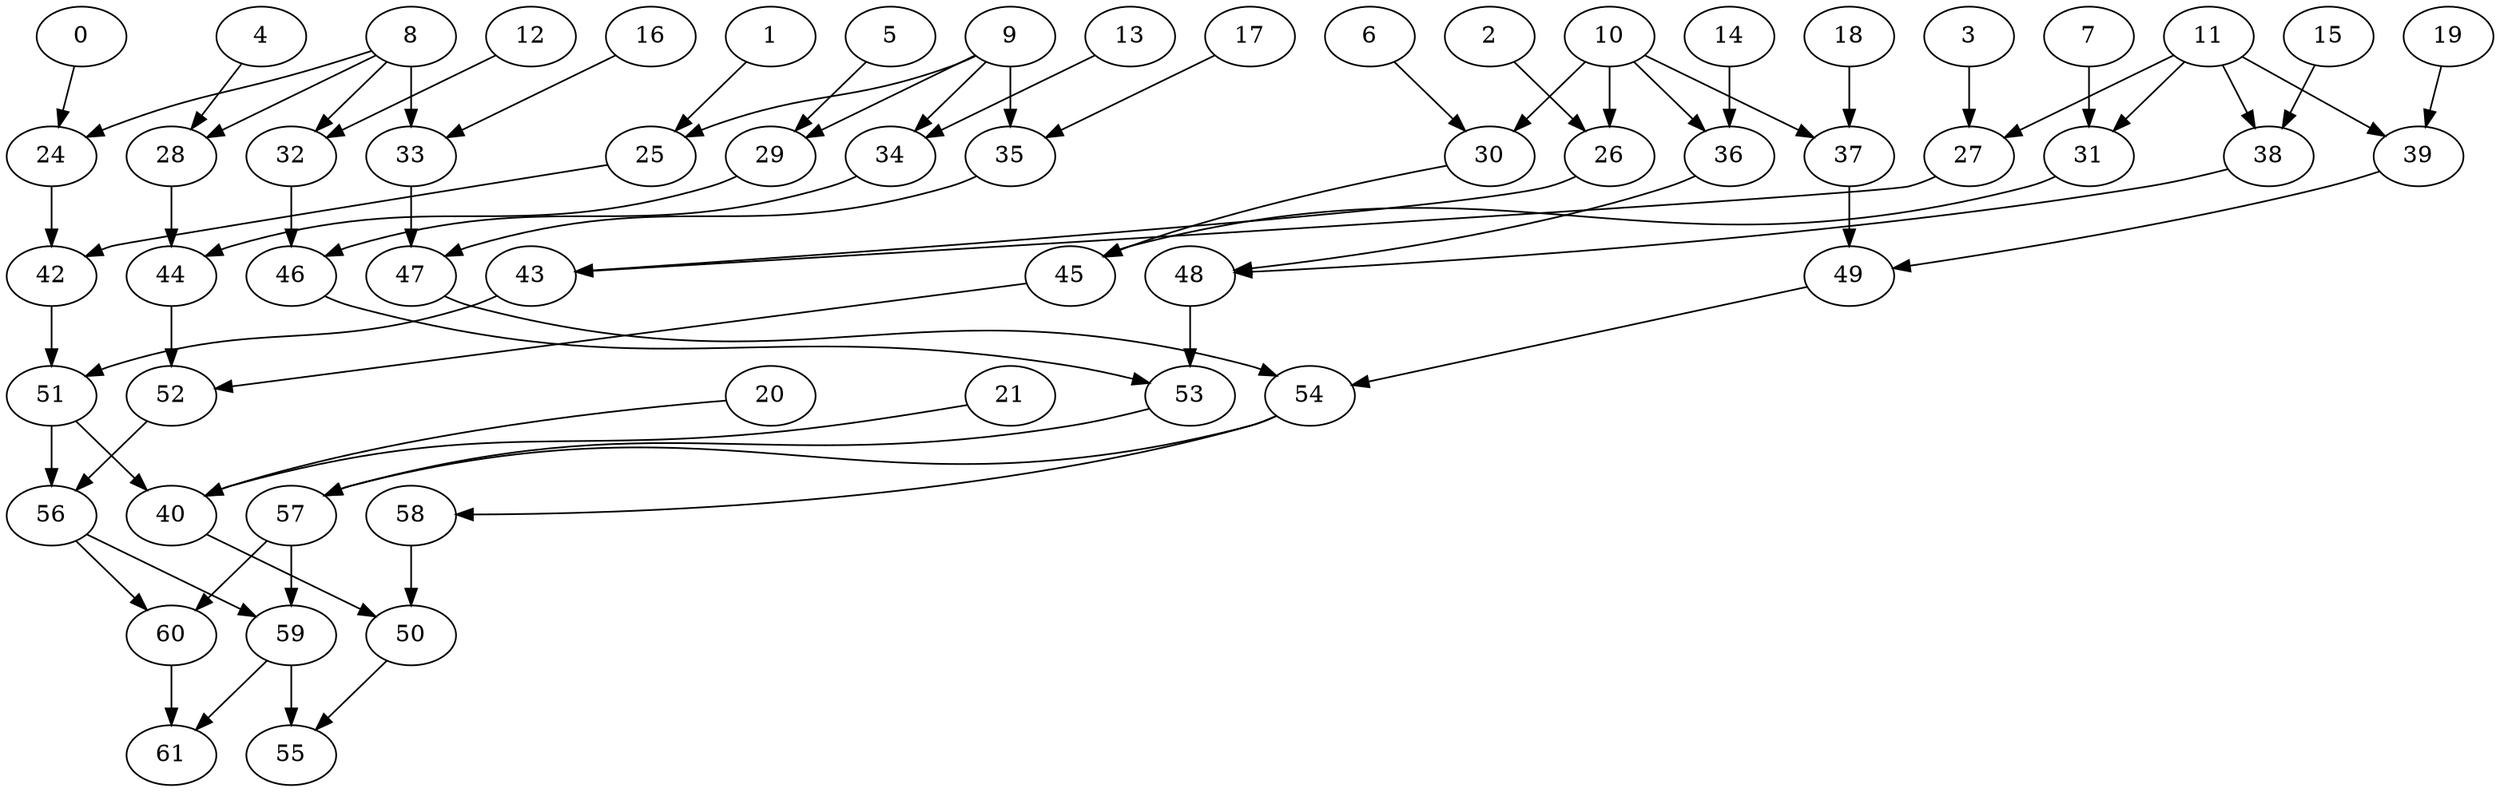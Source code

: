 digraph G {
    0;
    24;
    42;
    1;
    25;
    2;
    26;
    43;
    3;
    27;
    4;
    28;
    44;
    5;
    29;
    6;
    30;
    45;
    7;
    31;
    8;
    32;
    33;
    46;
    47;
    9;
    34;
    35;
    10;
    36;
    37;
    48;
    49;
    11;
    38;
    39;
    12;
    13;
    14;
    15;
    16;
    17;
    18;
    19;
    20;
    40;
    50;
    21;
    51;
    52;
    53;
    54;
    55;
    56;
    57;
    58;
    59;
    60;
    61;
    0 -> 24 [weight=0];
    24 -> 42 [weight=0];
    42 -> 51 [weight=6];
    1 -> 25 [weight=0];
    25 -> 42 [weight=0];
    2 -> 26 [weight=0];
    26 -> 43 [weight=1];
    43 -> 51 [weight=6];
    3 -> 27 [weight=6];
    27 -> 43 [weight=0];
    4 -> 28 [weight=0];
    28 -> 44 [weight=0];
    44 -> 52 [weight=8];
    5 -> 29 [weight=0];
    29 -> 44 [weight=0];
    6 -> 30 [weight=0];
    30 -> 45 [weight=0];
    45 -> 52 [weight=1];
    7 -> 31 [weight=1];
    31 -> 45 [weight=3];
    8 -> 24 [weight=0];
    8 -> 28 [weight=1];
    8 -> 32 [weight=0];
    8 -> 33 [weight=7];
    32 -> 46 [weight=5];
    33 -> 47 [weight=0];
    46 -> 53 [weight=0];
    47 -> 54 [weight=2];
    9 -> 25 [weight=1];
    9 -> 29 [weight=0];
    9 -> 34 [weight=0];
    9 -> 35 [weight=2];
    34 -> 46 [weight=0];
    35 -> 47 [weight=0];
    10 -> 26 [weight=0];
    10 -> 30 [weight=3];
    10 -> 36 [weight=0];
    10 -> 37 [weight=0];
    36 -> 48 [weight=0];
    37 -> 49 [weight=2];
    48 -> 53 [weight=4];
    49 -> 54 [weight=0];
    11 -> 27 [weight=3];
    11 -> 31 [weight=2];
    11 -> 38 [weight=0];
    11 -> 39 [weight=0];
    38 -> 48 [weight=0];
    39 -> 49 [weight=0];
    12 -> 32 [weight=0];
    13 -> 34 [weight=0];
    14 -> 36 [weight=0];
    15 -> 38 [weight=0];
    16 -> 33 [weight=0];
    17 -> 35 [weight=0];
    18 -> 37 [weight=0];
    19 -> 39 [weight=0];
    20 -> 40 [weight=0];
    40 -> 50 [weight=3];
    50 -> 55 [weight=0];
    21 -> 40 [weight=0];
    51 -> 40 [weight=0];
    51 -> 56 [weight=1];
    52 -> 56 [weight=0];
    53 -> 57 [weight=0];
    54 -> 57 [weight=0];
    54 -> 58 [weight=0];
    56 -> 59 [weight=2];
    56 -> 60 [weight=0];
    57 -> 59 [weight=2];
    57 -> 60 [weight=6];
    58 -> 50 [weight=0];
    59 -> 55 [weight=2];
    59 -> 61 [weight=1];
    60 -> 61 [weight=3];
}
